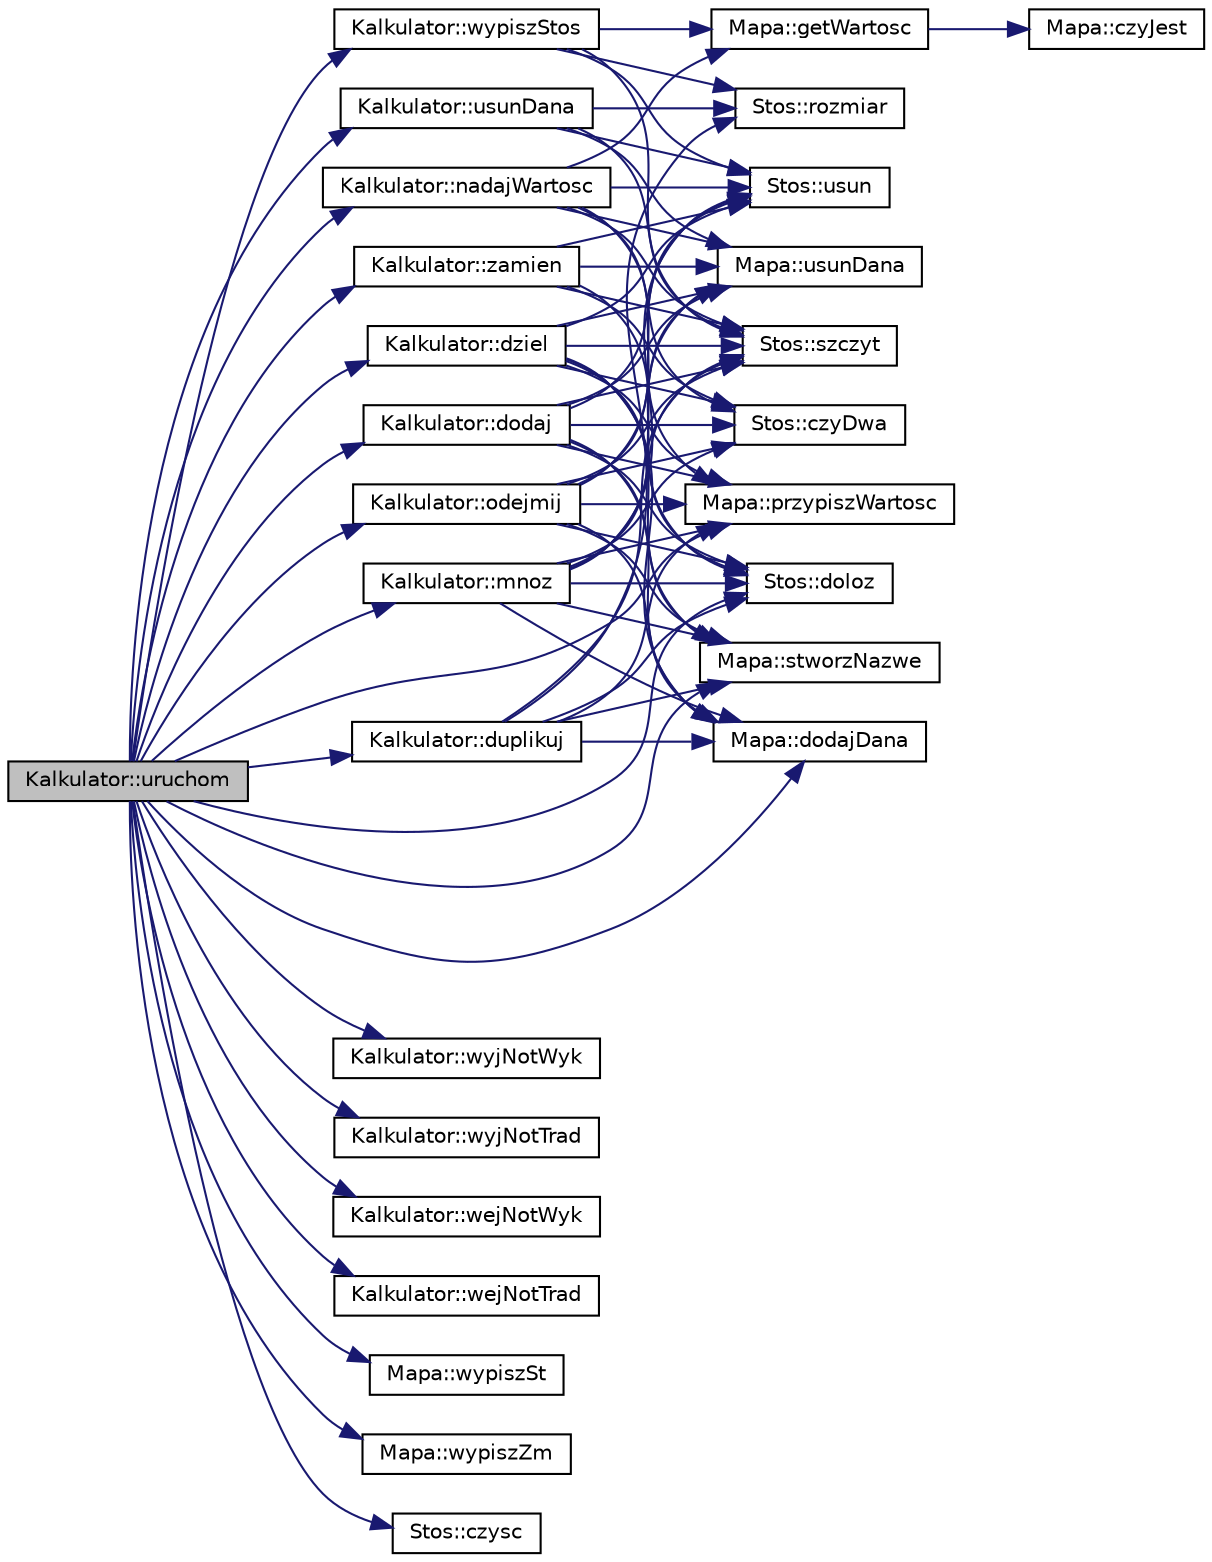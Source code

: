 digraph G
{
  edge [fontname="Helvetica",fontsize="10",labelfontname="Helvetica",labelfontsize="10"];
  node [fontname="Helvetica",fontsize="10",shape=record];
  rankdir="LR";
  Node1 [label="Kalkulator::uruchom",height=0.2,width=0.4,color="black", fillcolor="grey75", style="filled" fontcolor="black"];
  Node1 -> Node2 [color="midnightblue",fontsize="10",style="solid",fontname="Helvetica"];
  Node2 [label="Kalkulator::wypiszStos",height=0.2,width=0.4,color="black", fillcolor="white", style="filled",URL="$class_kalkulator.html#ae58329d006be8230c008b65580ed3cdc",tooltip="Funkcja wypisująca całą zawartość stosu w odpowiednim formacie."];
  Node2 -> Node3 [color="midnightblue",fontsize="10",style="solid",fontname="Helvetica"];
  Node3 [label="Stos::rozmiar",height=0.2,width=0.4,color="black", fillcolor="white", style="filled",URL="$class_stos.html#a66e658929cc85d93e66ea49d627402b2",tooltip="Obudowa funkcji size()."];
  Node2 -> Node4 [color="midnightblue",fontsize="10",style="solid",fontname="Helvetica"];
  Node4 [label="Stos::szczyt",height=0.2,width=0.4,color="black", fillcolor="white", style="filled",URL="$class_stos.html#adefd481d405f9b0f9355f32f57d525af",tooltip="Obudowa funkcji top()."];
  Node2 -> Node5 [color="midnightblue",fontsize="10",style="solid",fontname="Helvetica"];
  Node5 [label="Stos::usun",height=0.2,width=0.4,color="black", fillcolor="white", style="filled",URL="$class_stos.html#a1155a53b512ed3badc6c2fda97d7928a",tooltip="Obudowa funkcji pop()."];
  Node2 -> Node6 [color="midnightblue",fontsize="10",style="solid",fontname="Helvetica"];
  Node6 [label="Mapa::getWartosc",height=0.2,width=0.4,color="black", fillcolor="white", style="filled",URL="$class_mapa.html#ab0f77c7f8536a2948eeb9bc62df78794",tooltip="Getter dla wartości danego elementu mapy."];
  Node6 -> Node7 [color="midnightblue",fontsize="10",style="solid",fontname="Helvetica"];
  Node7 [label="Mapa::czyJest",height=0.2,width=0.4,color="black", fillcolor="white", style="filled",URL="$class_mapa.html#a4df67279f14ea63283fa535afa23b300",tooltip="Funkcja sprawdzająca czy element o danym kluczu jest w mapie."];
  Node1 -> Node8 [color="midnightblue",fontsize="10",style="solid",fontname="Helvetica"];
  Node8 [label="Kalkulator::duplikuj",height=0.2,width=0.4,color="black", fillcolor="white", style="filled",URL="$class_kalkulator.html#ad65641df574ac3685cbdb1bf6b66a4f5",tooltip="Funkcja duplikująca wierzchni element stosu."];
  Node8 -> Node3 [color="midnightblue",fontsize="10",style="solid",fontname="Helvetica"];
  Node8 -> Node4 [color="midnightblue",fontsize="10",style="solid",fontname="Helvetica"];
  Node8 -> Node9 [color="midnightblue",fontsize="10",style="solid",fontname="Helvetica"];
  Node9 [label="Mapa::stworzNazwe",height=0.2,width=0.4,color="black", fillcolor="white", style="filled",URL="$class_mapa.html#a535534b7aad2bab8aa50dfe0b2434d58",tooltip="Funkcja tworząca nową nazwę stałej."];
  Node8 -> Node10 [color="midnightblue",fontsize="10",style="solid",fontname="Helvetica"];
  Node10 [label="Mapa::dodajDana",height=0.2,width=0.4,color="black", fillcolor="white", style="filled",URL="$class_mapa.html#aae13819e03f6e85e29e2df75e43a1d80",tooltip="Funkcja dodająca element o zadanym kluczu do mapy."];
  Node8 -> Node11 [color="midnightblue",fontsize="10",style="solid",fontname="Helvetica"];
  Node11 [label="Mapa::przypiszWartosc",height=0.2,width=0.4,color="black", fillcolor="white", style="filled",URL="$class_mapa.html#a771fd3d997953b2c7845a64ac51a7094",tooltip="Funkcja przypisująca wartość elementowi."];
  Node8 -> Node12 [color="midnightblue",fontsize="10",style="solid",fontname="Helvetica"];
  Node12 [label="Stos::doloz",height=0.2,width=0.4,color="black", fillcolor="white", style="filled",URL="$class_stos.html#ab3090525b8a392f922679600f6821e72",tooltip="Obudowa funkcji push(string)."];
  Node1 -> Node13 [color="midnightblue",fontsize="10",style="solid",fontname="Helvetica"];
  Node13 [label="Kalkulator::zamien",height=0.2,width=0.4,color="black", fillcolor="white", style="filled",URL="$class_kalkulator.html#ad47977cdf8791bc2f4508ecb1b5bba15",tooltip="Funkcja zamieniająca miejscami dwa wierzchnie elementy stosu."];
  Node13 -> Node14 [color="midnightblue",fontsize="10",style="solid",fontname="Helvetica"];
  Node14 [label="Stos::czyDwa",height=0.2,width=0.4,color="black", fillcolor="white", style="filled",URL="$class_stos.html#ab4036a7510abea889bdf4ed65c161fdc",tooltip="Funkcja sprawdzająca czy na stosie są choć dwa elementy."];
  Node13 -> Node4 [color="midnightblue",fontsize="10",style="solid",fontname="Helvetica"];
  Node13 -> Node5 [color="midnightblue",fontsize="10",style="solid",fontname="Helvetica"];
  Node13 -> Node15 [color="midnightblue",fontsize="10",style="solid",fontname="Helvetica"];
  Node15 [label="Mapa::usunDana",height=0.2,width=0.4,color="black", fillcolor="white", style="filled",URL="$class_mapa.html#a5bb78969e5a237b07db78b37939c4e9f",tooltip="Funkcja usuwająca element o zadanym kluczu z mapy."];
  Node13 -> Node12 [color="midnightblue",fontsize="10",style="solid",fontname="Helvetica"];
  Node1 -> Node16 [color="midnightblue",fontsize="10",style="solid",fontname="Helvetica"];
  Node16 [label="Kalkulator::dodaj",height=0.2,width=0.4,color="black", fillcolor="white", style="filled",URL="$class_kalkulator.html#aefdcdaa5b5f494a408947a6e1573c0e0",tooltip="Funkcja arytmetyczna dodawania. Dodaje dwa wierzchnie elementy. Wynik odkłada na stos."];
  Node16 -> Node14 [color="midnightblue",fontsize="10",style="solid",fontname="Helvetica"];
  Node16 -> Node4 [color="midnightblue",fontsize="10",style="solid",fontname="Helvetica"];
  Node16 -> Node5 [color="midnightblue",fontsize="10",style="solid",fontname="Helvetica"];
  Node16 -> Node15 [color="midnightblue",fontsize="10",style="solid",fontname="Helvetica"];
  Node16 -> Node9 [color="midnightblue",fontsize="10",style="solid",fontname="Helvetica"];
  Node16 -> Node12 [color="midnightblue",fontsize="10",style="solid",fontname="Helvetica"];
  Node16 -> Node10 [color="midnightblue",fontsize="10",style="solid",fontname="Helvetica"];
  Node16 -> Node11 [color="midnightblue",fontsize="10",style="solid",fontname="Helvetica"];
  Node1 -> Node17 [color="midnightblue",fontsize="10",style="solid",fontname="Helvetica"];
  Node17 [label="Kalkulator::odejmij",height=0.2,width=0.4,color="black", fillcolor="white", style="filled",URL="$class_kalkulator.html#a825290e83ebc42eeb77ce367b6c80d5f",tooltip="Funkcja arytmetyczna odejmowania. Odejmuje drugi od góry element od wierzchniego. Wynik odkłada na st..."];
  Node17 -> Node14 [color="midnightblue",fontsize="10",style="solid",fontname="Helvetica"];
  Node17 -> Node4 [color="midnightblue",fontsize="10",style="solid",fontname="Helvetica"];
  Node17 -> Node5 [color="midnightblue",fontsize="10",style="solid",fontname="Helvetica"];
  Node17 -> Node15 [color="midnightblue",fontsize="10",style="solid",fontname="Helvetica"];
  Node17 -> Node9 [color="midnightblue",fontsize="10",style="solid",fontname="Helvetica"];
  Node17 -> Node12 [color="midnightblue",fontsize="10",style="solid",fontname="Helvetica"];
  Node17 -> Node10 [color="midnightblue",fontsize="10",style="solid",fontname="Helvetica"];
  Node17 -> Node11 [color="midnightblue",fontsize="10",style="solid",fontname="Helvetica"];
  Node1 -> Node18 [color="midnightblue",fontsize="10",style="solid",fontname="Helvetica"];
  Node18 [label="Kalkulator::mnoz",height=0.2,width=0.4,color="black", fillcolor="white", style="filled",URL="$class_kalkulator.html#a2b6bf727e0f4ebf4adb676a474800fcb",tooltip="Funkcja arytmetyczna mnożenia. Mnoży przez siebie dwa wierzchnie elementy. Wynik odkłada na stos..."];
  Node18 -> Node14 [color="midnightblue",fontsize="10",style="solid",fontname="Helvetica"];
  Node18 -> Node4 [color="midnightblue",fontsize="10",style="solid",fontname="Helvetica"];
  Node18 -> Node5 [color="midnightblue",fontsize="10",style="solid",fontname="Helvetica"];
  Node18 -> Node15 [color="midnightblue",fontsize="10",style="solid",fontname="Helvetica"];
  Node18 -> Node9 [color="midnightblue",fontsize="10",style="solid",fontname="Helvetica"];
  Node18 -> Node12 [color="midnightblue",fontsize="10",style="solid",fontname="Helvetica"];
  Node18 -> Node10 [color="midnightblue",fontsize="10",style="solid",fontname="Helvetica"];
  Node18 -> Node11 [color="midnightblue",fontsize="10",style="solid",fontname="Helvetica"];
  Node1 -> Node19 [color="midnightblue",fontsize="10",style="solid",fontname="Helvetica"];
  Node19 [label="Kalkulator::dziel",height=0.2,width=0.4,color="black", fillcolor="white", style="filled",URL="$class_kalkulator.html#aaade8784e3a1fb55d12c8ddd20f98a41",tooltip="Funkcja arytmetyczna dzielenia. Dzieli wierzchni element przez drugi od góry. Wynik odkłada na stos..."];
  Node19 -> Node14 [color="midnightblue",fontsize="10",style="solid",fontname="Helvetica"];
  Node19 -> Node4 [color="midnightblue",fontsize="10",style="solid",fontname="Helvetica"];
  Node19 -> Node5 [color="midnightblue",fontsize="10",style="solid",fontname="Helvetica"];
  Node19 -> Node15 [color="midnightblue",fontsize="10",style="solid",fontname="Helvetica"];
  Node19 -> Node9 [color="midnightblue",fontsize="10",style="solid",fontname="Helvetica"];
  Node19 -> Node12 [color="midnightblue",fontsize="10",style="solid",fontname="Helvetica"];
  Node19 -> Node10 [color="midnightblue",fontsize="10",style="solid",fontname="Helvetica"];
  Node19 -> Node11 [color="midnightblue",fontsize="10",style="solid",fontname="Helvetica"];
  Node1 -> Node20 [color="midnightblue",fontsize="10",style="solid",fontname="Helvetica"];
  Node20 [label="Kalkulator::usunDana",height=0.2,width=0.4,color="black", fillcolor="white", style="filled",URL="$class_kalkulator.html#a525bb21840977c5dd7727f8f02908f6e",tooltip="Funkcja usuwająca wierzch stosu. Usuwa też z mapy."];
  Node20 -> Node3 [color="midnightblue",fontsize="10",style="solid",fontname="Helvetica"];
  Node20 -> Node4 [color="midnightblue",fontsize="10",style="solid",fontname="Helvetica"];
  Node20 -> Node5 [color="midnightblue",fontsize="10",style="solid",fontname="Helvetica"];
  Node20 -> Node15 [color="midnightblue",fontsize="10",style="solid",fontname="Helvetica"];
  Node1 -> Node21 [color="midnightblue",fontsize="10",style="solid",fontname="Helvetica"];
  Node21 [label="Kalkulator::wyjNotWyk",height=0.2,width=0.4,color="black", fillcolor="white", style="filled",URL="$class_kalkulator.html#a33bf9516d959f07626a38901ecf31697",tooltip="Funkcja zmieniająca notację wyjściową na wykładniczą."];
  Node1 -> Node22 [color="midnightblue",fontsize="10",style="solid",fontname="Helvetica"];
  Node22 [label="Kalkulator::wyjNotTrad",height=0.2,width=0.4,color="black", fillcolor="white", style="filled",URL="$class_kalkulator.html#abe70599e70a304bfd60b2ae4e6dcb9c7",tooltip="Funkcja zmieniająca notację wyjściową na tradycyjną."];
  Node1 -> Node23 [color="midnightblue",fontsize="10",style="solid",fontname="Helvetica"];
  Node23 [label="Kalkulator::wejNotWyk",height=0.2,width=0.4,color="black", fillcolor="white", style="filled",URL="$class_kalkulator.html#a68c20d11dfd95489ab092c7c50f0dbb4",tooltip="Funkcja zmieniająca notację wejściową na wykładniczą."];
  Node1 -> Node24 [color="midnightblue",fontsize="10",style="solid",fontname="Helvetica"];
  Node24 [label="Kalkulator::wejNotTrad",height=0.2,width=0.4,color="black", fillcolor="white", style="filled",URL="$class_kalkulator.html#a11e10f14cff71be66faef2e7456e8ef1",tooltip="Funkcja zmieniająca notację wejściową na tradycyjną."];
  Node1 -> Node9 [color="midnightblue",fontsize="10",style="solid",fontname="Helvetica"];
  Node1 -> Node10 [color="midnightblue",fontsize="10",style="solid",fontname="Helvetica"];
  Node1 -> Node12 [color="midnightblue",fontsize="10",style="solid",fontname="Helvetica"];
  Node1 -> Node11 [color="midnightblue",fontsize="10",style="solid",fontname="Helvetica"];
  Node1 -> Node25 [color="midnightblue",fontsize="10",style="solid",fontname="Helvetica"];
  Node25 [label="Kalkulator::nadajWartosc",height=0.2,width=0.4,color="black", fillcolor="white", style="filled",URL="$class_kalkulator.html#ad8e90670dcb323fdf702bb85ff440f25",tooltip="Funkcja przypisująca wartość z wierzchu stosu zmiennej pod nią."];
  Node25 -> Node14 [color="midnightblue",fontsize="10",style="solid",fontname="Helvetica"];
  Node25 -> Node4 [color="midnightblue",fontsize="10",style="solid",fontname="Helvetica"];
  Node25 -> Node5 [color="midnightblue",fontsize="10",style="solid",fontname="Helvetica"];
  Node25 -> Node6 [color="midnightblue",fontsize="10",style="solid",fontname="Helvetica"];
  Node25 -> Node15 [color="midnightblue",fontsize="10",style="solid",fontname="Helvetica"];
  Node25 -> Node11 [color="midnightblue",fontsize="10",style="solid",fontname="Helvetica"];
  Node1 -> Node26 [color="midnightblue",fontsize="10",style="solid",fontname="Helvetica"];
  Node26 [label="Mapa::wypiszSt",height=0.2,width=0.4,color="black", fillcolor="white", style="filled",URL="$class_mapa.html#adc94b1823d865a02054ef61e0194ae62",tooltip="Funkcja wypisująca wszystkie stałe przechowywane w mapie."];
  Node1 -> Node27 [color="midnightblue",fontsize="10",style="solid",fontname="Helvetica"];
  Node27 [label="Mapa::wypiszZm",height=0.2,width=0.4,color="black", fillcolor="white", style="filled",URL="$class_mapa.html#a3ed194baa4492951999cf275fc3bd5e6",tooltip="Funkcja wypisująca wszystkie zmienne przechowywane w mapie w kolejności alfabetycznej."];
  Node1 -> Node28 [color="midnightblue",fontsize="10",style="solid",fontname="Helvetica"];
  Node28 [label="Stos::czysc",height=0.2,width=0.4,color="black", fillcolor="white", style="filled",URL="$class_stos.html#afd2d62615f8d809e1ce836f7cf75d7e7",tooltip="Funkcja czyszcząca stos. Ściąga kolejno wszystkie elementy."];
}
